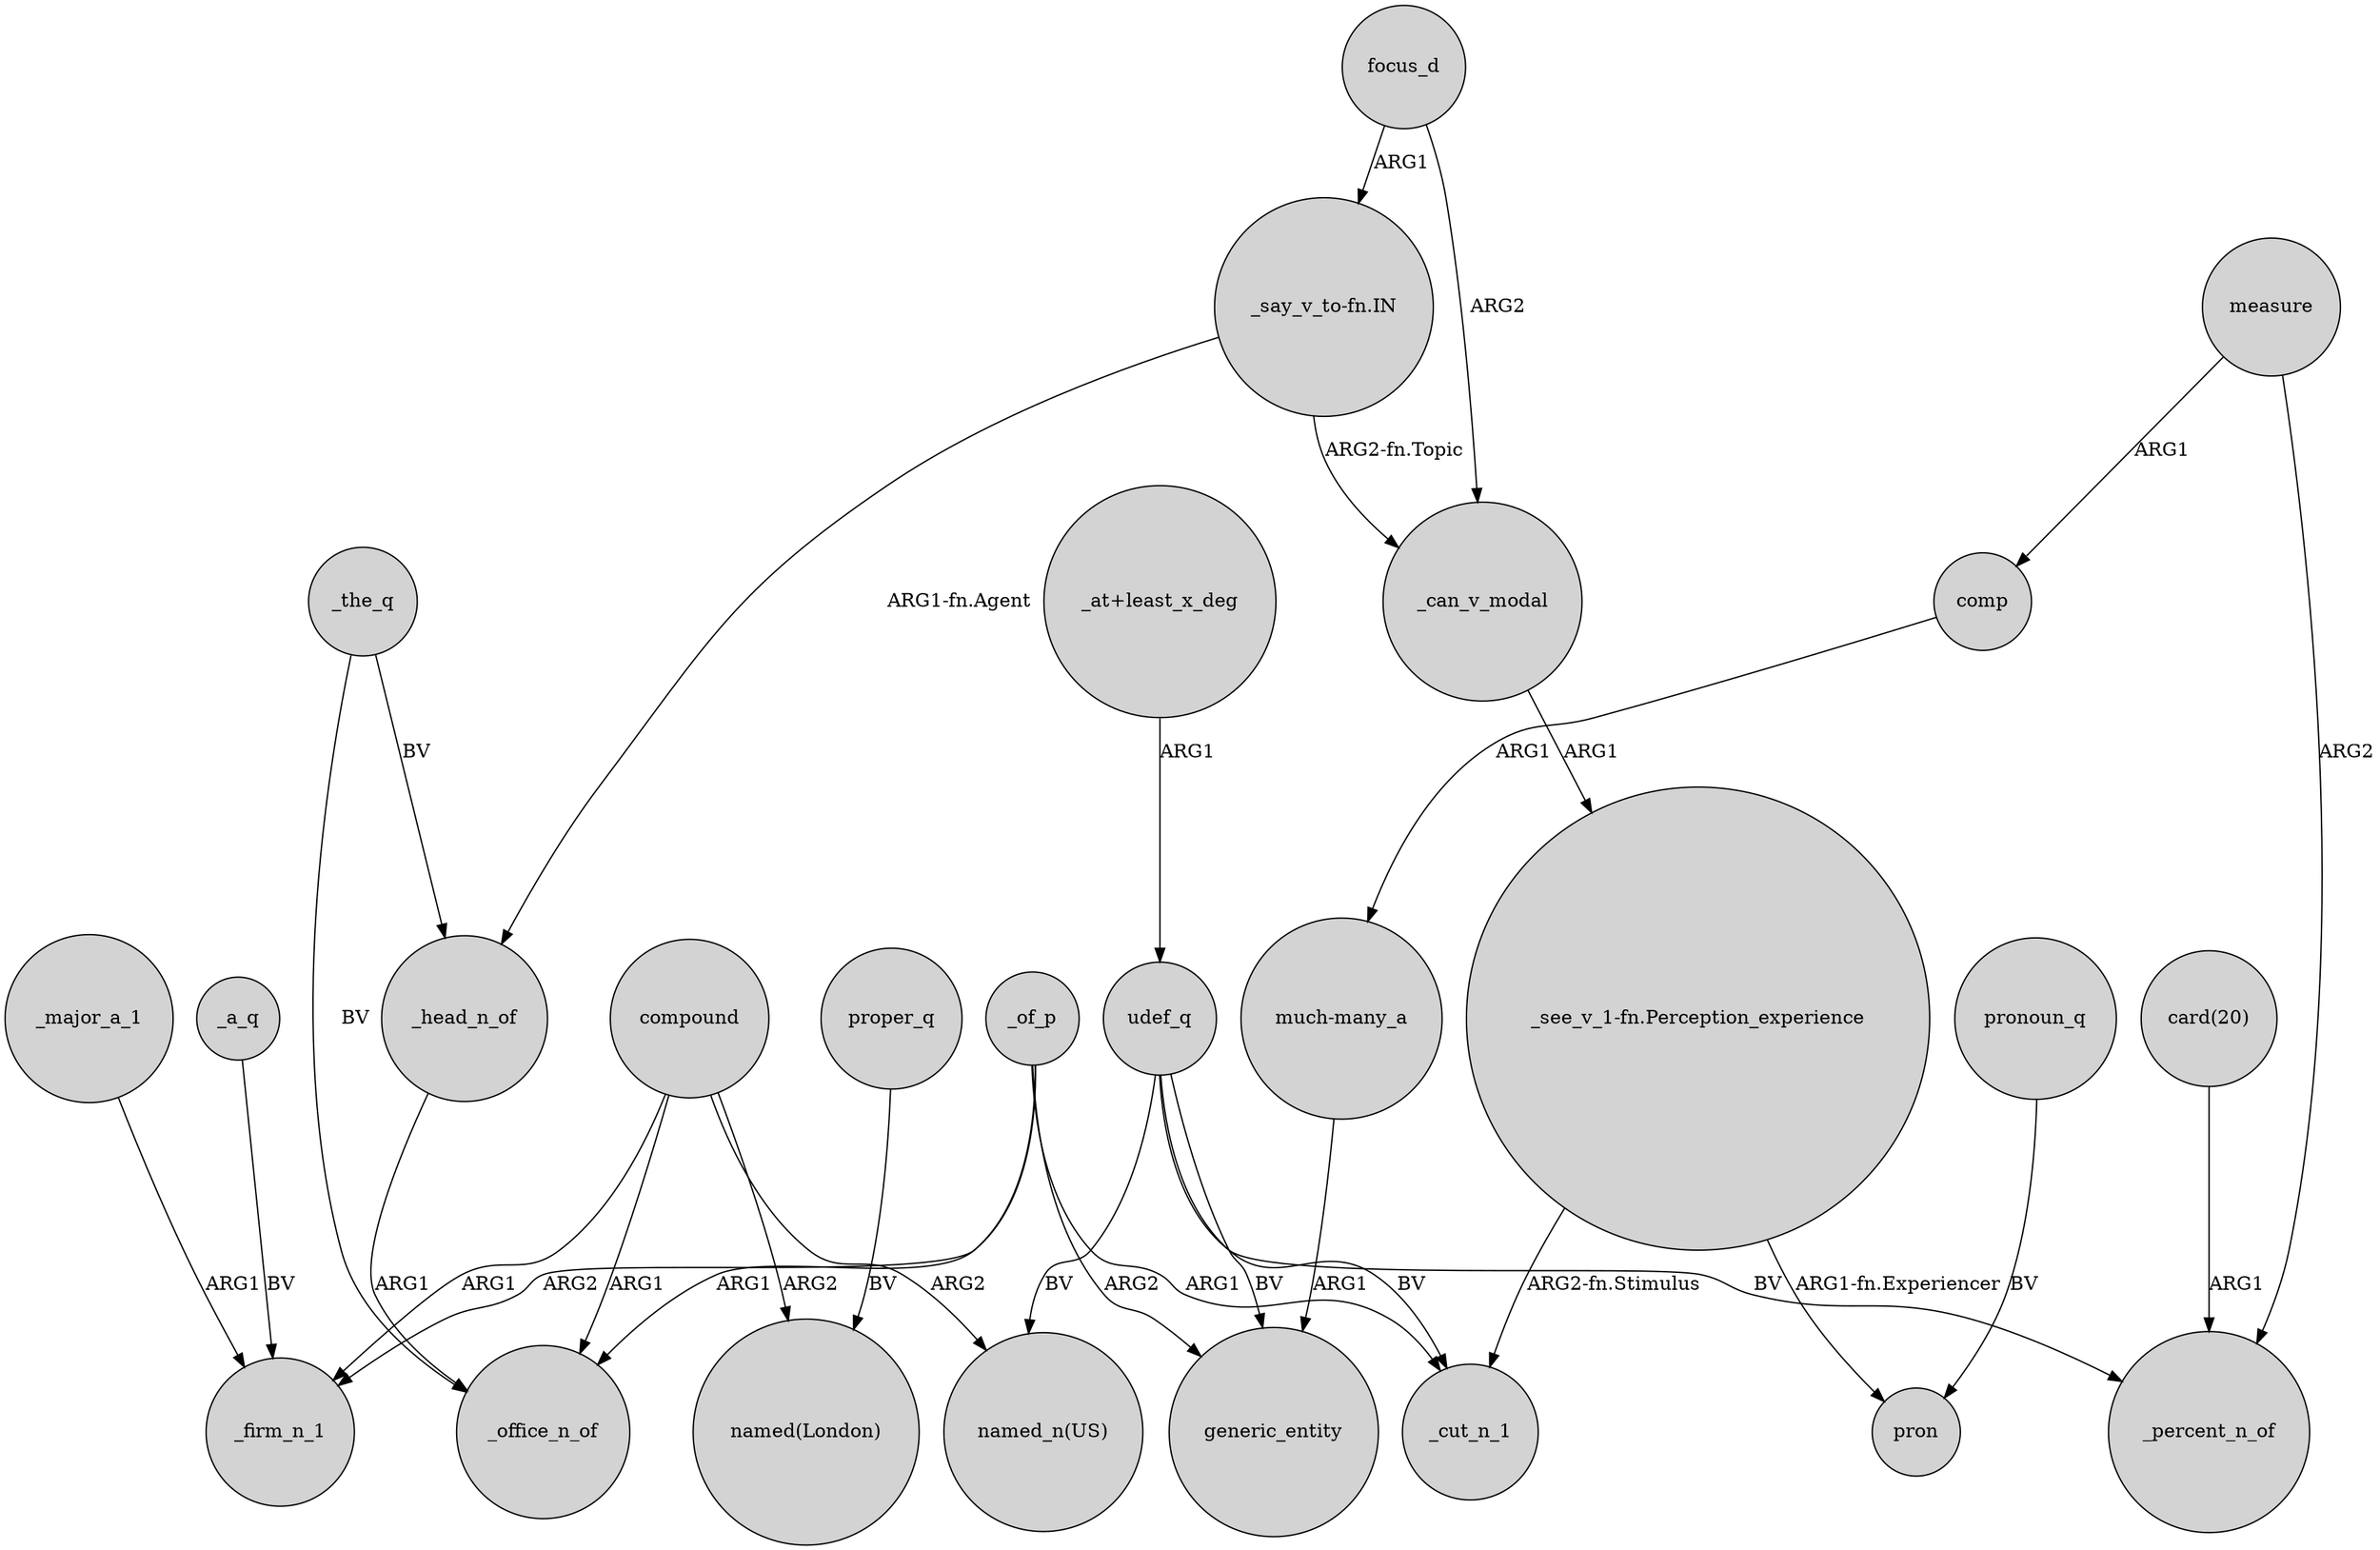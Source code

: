 digraph {
	node [shape=circle style=filled]
	"_see_v_1-fn.Perception_experience" -> _cut_n_1 [label="ARG2-fn.Stimulus"]
	_of_p -> generic_entity [label=ARG2]
	_of_p -> _firm_n_1 [label=ARG2]
	"_see_v_1-fn.Perception_experience" -> pron [label="ARG1-fn.Experiencer"]
	udef_q -> "named_n(US)" [label=BV]
	udef_q -> generic_entity [label=BV]
	"much-many_a" -> generic_entity [label=ARG1]
	_head_n_of -> _office_n_of [label=ARG1]
	_a_q -> _firm_n_1 [label=BV]
	_the_q -> _head_n_of [label=BV]
	compound -> _office_n_of [label=ARG1]
	measure -> comp [label=ARG1]
	compound -> "named_n(US)" [label=ARG2]
	_the_q -> _office_n_of [label=BV]
	_of_p -> _office_n_of [label=ARG1]
	"_say_v_to-fn.IN" -> _head_n_of [label="ARG1-fn.Agent"]
	"_at+least_x_deg" -> udef_q [label=ARG1]
	pronoun_q -> pron [label=BV]
	comp -> "much-many_a" [label=ARG1]
	measure -> _percent_n_of [label=ARG2]
	udef_q -> _cut_n_1 [label=BV]
	compound -> "named(London)" [label=ARG2]
	compound -> _firm_n_1 [label=ARG1]
	proper_q -> "named(London)" [label=BV]
	_can_v_modal -> "_see_v_1-fn.Perception_experience" [label=ARG1]
	_major_a_1 -> _firm_n_1 [label=ARG1]
	udef_q -> _percent_n_of [label=BV]
	_of_p -> _cut_n_1 [label=ARG1]
	focus_d -> _can_v_modal [label=ARG2]
	"_say_v_to-fn.IN" -> _can_v_modal [label="ARG2-fn.Topic"]
	focus_d -> "_say_v_to-fn.IN" [label=ARG1]
	"card(20)" -> _percent_n_of [label=ARG1]
}

